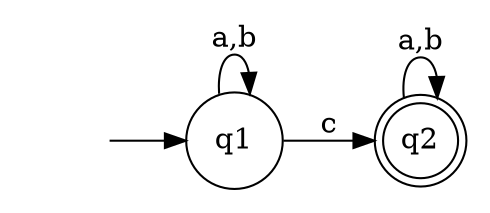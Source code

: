 digraph {
	rankdir=LR;
	margin=0.1;
	size=4;
	node [margin=0.1 shape=circle];
	q2[margin=0 shape=doublecircle];
	" "[color=white width=0];
	" " -> q1;
	q1 -> q2[label="c"];
	q1 -> q1[label="a,b"];
	q2 -> q2[label="a,b"];
}